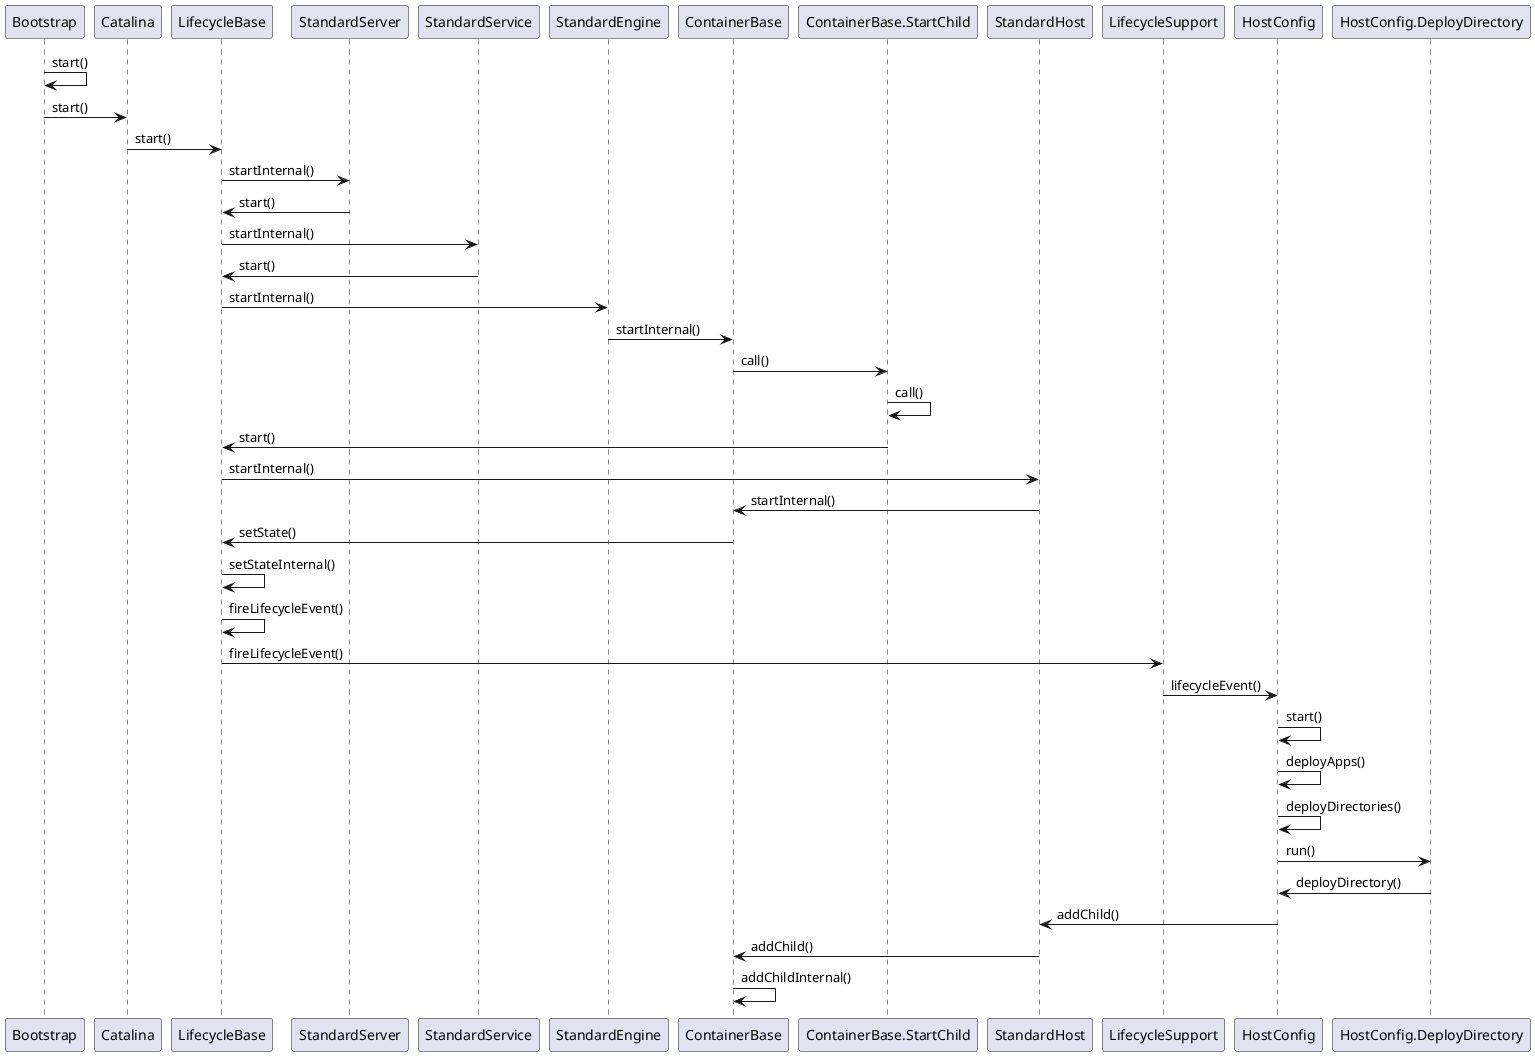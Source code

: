 @startuml
  Bootstrap -> Bootstrap :start()
   Bootstrap -> Catalina :start()
   Catalina -> LifecycleBase :start()
   LifecycleBase -> StandardServer :startInternal()
   StandardServer -> LifecycleBase :start()
   LifecycleBase -> StandardService :startInternal()
   StandardService -> LifecycleBase :start()
   LifecycleBase -> StandardEngine :startInternal()
   StandardEngine -> ContainerBase :startInternal()
   ContainerBase -> ContainerBase.StartChild :call()
   ContainerBase.StartChild -> ContainerBase.StartChild :call()
   ContainerBase.StartChild -> LifecycleBase :start()
   LifecycleBase -> StandardHost :startInternal()
   StandardHost -> ContainerBase :startInternal()
   ContainerBase -> LifecycleBase :setState()
   LifecycleBase -> LifecycleBase :setStateInternal()
   LifecycleBase -> LifecycleBase :fireLifecycleEvent()
   LifecycleBase -> LifecycleSupport :fireLifecycleEvent()
   LifecycleSupport -> HostConfig :lifecycleEvent()
   HostConfig -> HostConfig :start()
   HostConfig -> HostConfig :deployApps()
   HostConfig -> HostConfig :deployDirectories()
   HostConfig -> HostConfig.DeployDirectory :run()
   HostConfig.DeployDirectory -> HostConfig :deployDirectory()
   HostConfig -> StandardHost :addChild()
   StandardHost -> ContainerBase :addChild()
   ContainerBase -> ContainerBase :addChildInternal()

@enduml